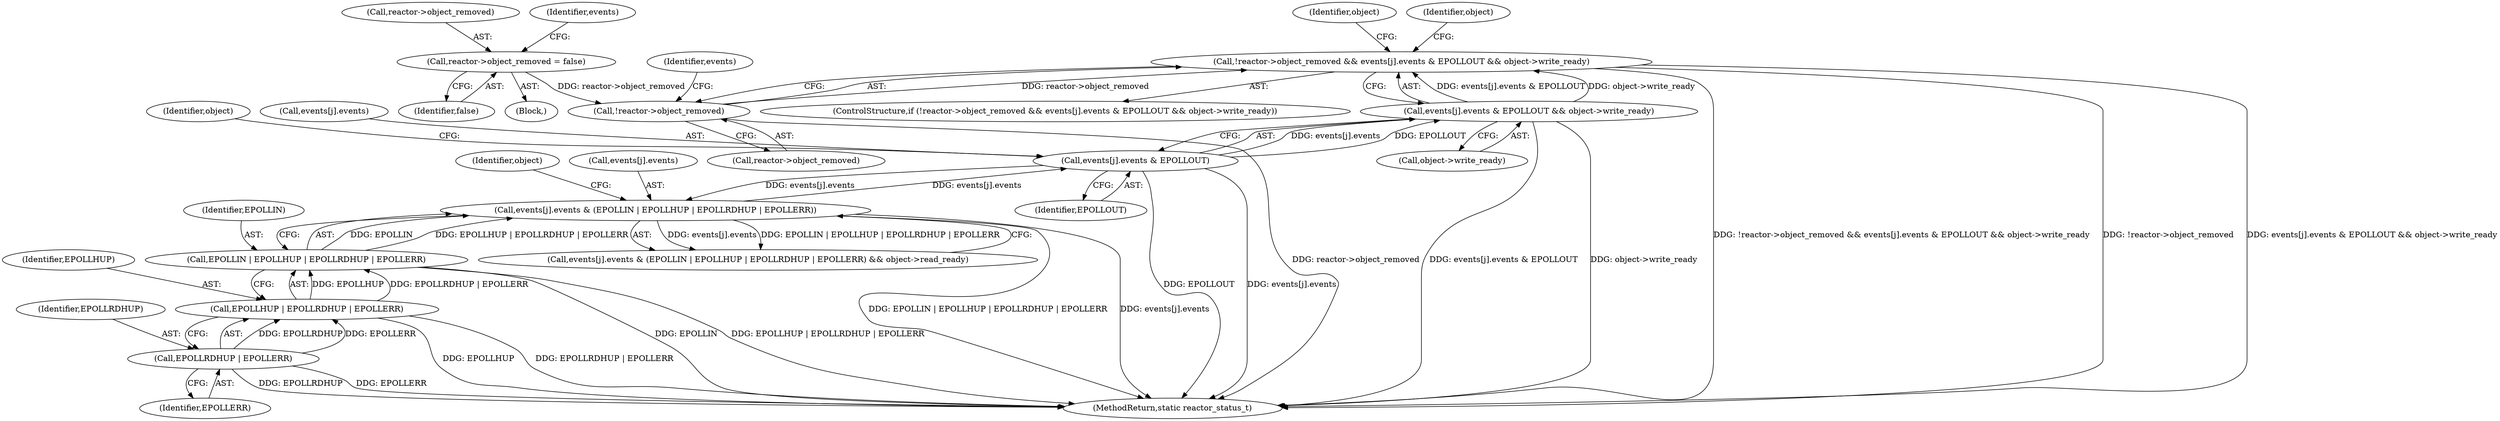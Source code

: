 digraph "0_Android_472271b153c5dc53c28beac55480a8d8434b2d5c_59@API" {
"1000292" [label="(Call,!reactor->object_removed && events[j].events & EPOLLOUT && object->write_ready)"];
"1000293" [label="(Call,!reactor->object_removed)"];
"1000264" [label="(Call,reactor->object_removed = false)"];
"1000297" [label="(Call,events[j].events & EPOLLOUT && object->write_ready)"];
"1000298" [label="(Call,events[j].events & EPOLLOUT)"];
"1000271" [label="(Call,events[j].events & (EPOLLIN | EPOLLHUP | EPOLLRDHUP | EPOLLERR))"];
"1000277" [label="(Call,EPOLLIN | EPOLLHUP | EPOLLRDHUP | EPOLLERR)"];
"1000279" [label="(Call,EPOLLHUP | EPOLLRDHUP | EPOLLERR)"];
"1000281" [label="(Call,EPOLLRDHUP | EPOLLERR)"];
"1000268" [label="(Identifier,false)"];
"1000270" [label="(Call,events[j].events & (EPOLLIN | EPOLLHUP | EPOLLRDHUP | EPOLLERR) && object->read_ready)"];
"1000283" [label="(Identifier,EPOLLERR)"];
"1000277" [label="(Call,EPOLLIN | EPOLLHUP | EPOLLRDHUP | EPOLLERR)"];
"1000278" [label="(Identifier,EPOLLIN)"];
"1000285" [label="(Identifier,object)"];
"1000265" [label="(Call,reactor->object_removed)"];
"1000315" [label="(Identifier,object)"];
"1000304" [label="(Identifier,EPOLLOUT)"];
"1000282" [label="(Identifier,EPOLLRDHUP)"];
"1000306" [label="(Identifier,object)"];
"1000305" [label="(Call,object->write_ready)"];
"1000271" [label="(Call,events[j].events & (EPOLLIN | EPOLLHUP | EPOLLRDHUP | EPOLLERR))"];
"1000299" [label="(Call,events[j].events)"];
"1000297" [label="(Call,events[j].events & EPOLLOUT && object->write_ready)"];
"1000294" [label="(Call,reactor->object_removed)"];
"1000293" [label="(Call,!reactor->object_removed)"];
"1000292" [label="(Call,!reactor->object_removed && events[j].events & EPOLLOUT && object->write_ready)"];
"1000198" [label="(Block,)"];
"1000281" [label="(Call,EPOLLRDHUP | EPOLLERR)"];
"1000301" [label="(Identifier,events)"];
"1000274" [label="(Identifier,events)"];
"1000298" [label="(Call,events[j].events & EPOLLOUT)"];
"1000291" [label="(ControlStructure,if (!reactor->object_removed && events[j].events & EPOLLOUT && object->write_ready))"];
"1000264" [label="(Call,reactor->object_removed = false)"];
"1000272" [label="(Call,events[j].events)"];
"1000279" [label="(Call,EPOLLHUP | EPOLLRDHUP | EPOLLERR)"];
"1000280" [label="(Identifier,EPOLLHUP)"];
"1000310" [label="(Identifier,object)"];
"1000336" [label="(MethodReturn,static reactor_status_t)"];
"1000292" -> "1000291"  [label="AST: "];
"1000292" -> "1000293"  [label="CFG: "];
"1000292" -> "1000297"  [label="CFG: "];
"1000293" -> "1000292"  [label="AST: "];
"1000297" -> "1000292"  [label="AST: "];
"1000310" -> "1000292"  [label="CFG: "];
"1000315" -> "1000292"  [label="CFG: "];
"1000292" -> "1000336"  [label="DDG: !reactor->object_removed && events[j].events & EPOLLOUT && object->write_ready"];
"1000292" -> "1000336"  [label="DDG: !reactor->object_removed"];
"1000292" -> "1000336"  [label="DDG: events[j].events & EPOLLOUT && object->write_ready"];
"1000293" -> "1000292"  [label="DDG: reactor->object_removed"];
"1000297" -> "1000292"  [label="DDG: events[j].events & EPOLLOUT"];
"1000297" -> "1000292"  [label="DDG: object->write_ready"];
"1000293" -> "1000294"  [label="CFG: "];
"1000294" -> "1000293"  [label="AST: "];
"1000301" -> "1000293"  [label="CFG: "];
"1000293" -> "1000336"  [label="DDG: reactor->object_removed"];
"1000264" -> "1000293"  [label="DDG: reactor->object_removed"];
"1000264" -> "1000198"  [label="AST: "];
"1000264" -> "1000268"  [label="CFG: "];
"1000265" -> "1000264"  [label="AST: "];
"1000268" -> "1000264"  [label="AST: "];
"1000274" -> "1000264"  [label="CFG: "];
"1000297" -> "1000298"  [label="CFG: "];
"1000297" -> "1000305"  [label="CFG: "];
"1000298" -> "1000297"  [label="AST: "];
"1000305" -> "1000297"  [label="AST: "];
"1000297" -> "1000336"  [label="DDG: events[j].events & EPOLLOUT"];
"1000297" -> "1000336"  [label="DDG: object->write_ready"];
"1000298" -> "1000297"  [label="DDG: events[j].events"];
"1000298" -> "1000297"  [label="DDG: EPOLLOUT"];
"1000298" -> "1000304"  [label="CFG: "];
"1000299" -> "1000298"  [label="AST: "];
"1000304" -> "1000298"  [label="AST: "];
"1000306" -> "1000298"  [label="CFG: "];
"1000298" -> "1000336"  [label="DDG: EPOLLOUT"];
"1000298" -> "1000336"  [label="DDG: events[j].events"];
"1000298" -> "1000271"  [label="DDG: events[j].events"];
"1000271" -> "1000298"  [label="DDG: events[j].events"];
"1000271" -> "1000270"  [label="AST: "];
"1000271" -> "1000277"  [label="CFG: "];
"1000272" -> "1000271"  [label="AST: "];
"1000277" -> "1000271"  [label="AST: "];
"1000285" -> "1000271"  [label="CFG: "];
"1000270" -> "1000271"  [label="CFG: "];
"1000271" -> "1000336"  [label="DDG: EPOLLIN | EPOLLHUP | EPOLLRDHUP | EPOLLERR"];
"1000271" -> "1000336"  [label="DDG: events[j].events"];
"1000271" -> "1000270"  [label="DDG: events[j].events"];
"1000271" -> "1000270"  [label="DDG: EPOLLIN | EPOLLHUP | EPOLLRDHUP | EPOLLERR"];
"1000277" -> "1000271"  [label="DDG: EPOLLIN"];
"1000277" -> "1000271"  [label="DDG: EPOLLHUP | EPOLLRDHUP | EPOLLERR"];
"1000277" -> "1000279"  [label="CFG: "];
"1000278" -> "1000277"  [label="AST: "];
"1000279" -> "1000277"  [label="AST: "];
"1000277" -> "1000336"  [label="DDG: EPOLLIN"];
"1000277" -> "1000336"  [label="DDG: EPOLLHUP | EPOLLRDHUP | EPOLLERR"];
"1000279" -> "1000277"  [label="DDG: EPOLLHUP"];
"1000279" -> "1000277"  [label="DDG: EPOLLRDHUP | EPOLLERR"];
"1000279" -> "1000281"  [label="CFG: "];
"1000280" -> "1000279"  [label="AST: "];
"1000281" -> "1000279"  [label="AST: "];
"1000279" -> "1000336"  [label="DDG: EPOLLHUP"];
"1000279" -> "1000336"  [label="DDG: EPOLLRDHUP | EPOLLERR"];
"1000281" -> "1000279"  [label="DDG: EPOLLRDHUP"];
"1000281" -> "1000279"  [label="DDG: EPOLLERR"];
"1000281" -> "1000283"  [label="CFG: "];
"1000282" -> "1000281"  [label="AST: "];
"1000283" -> "1000281"  [label="AST: "];
"1000281" -> "1000336"  [label="DDG: EPOLLRDHUP"];
"1000281" -> "1000336"  [label="DDG: EPOLLERR"];
}
